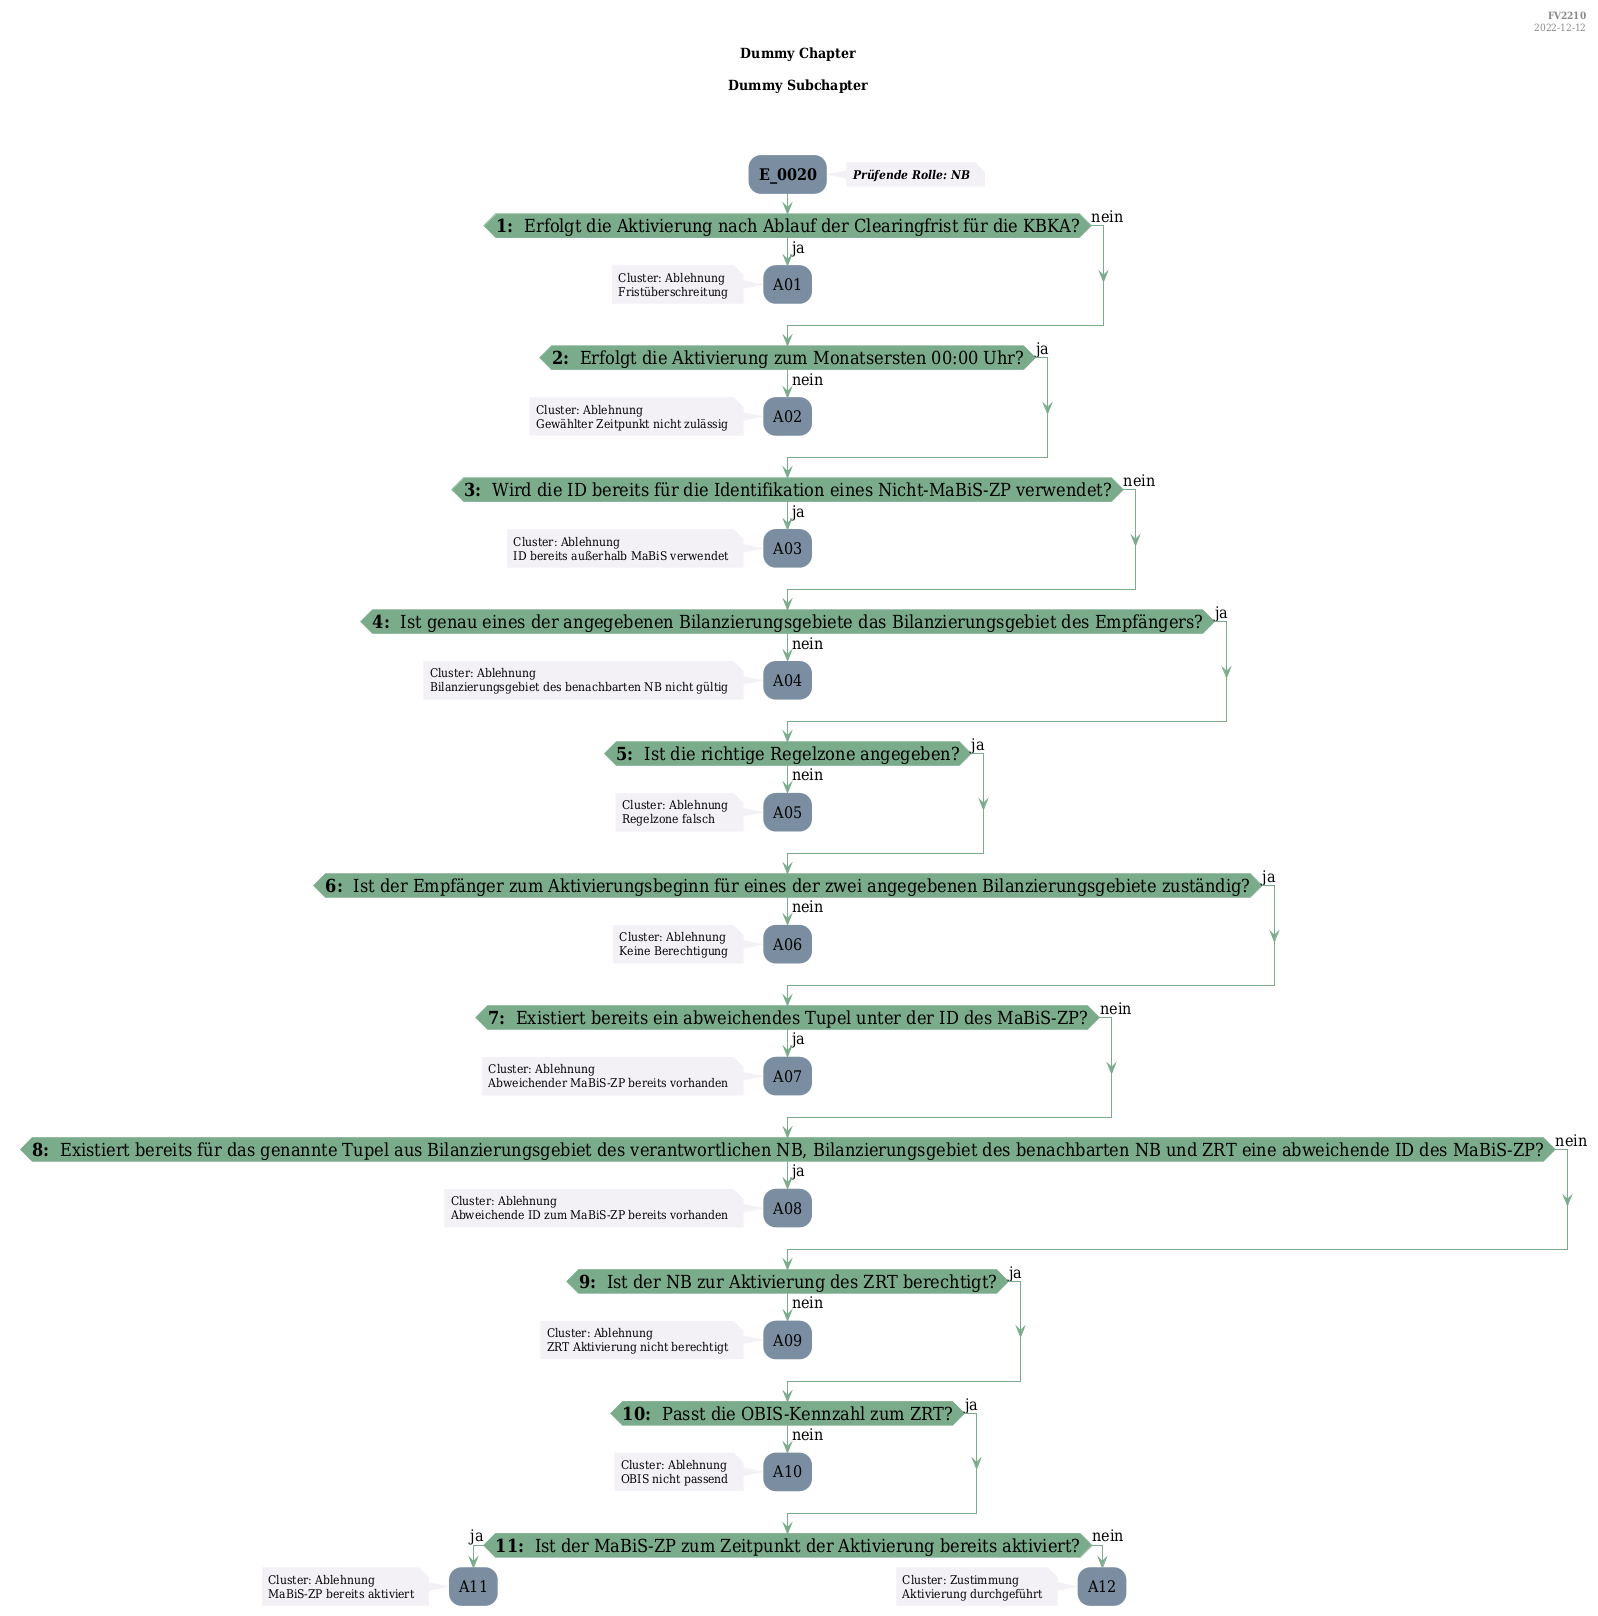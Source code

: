 @startuml
skinparam Shadowing false
skinparam NoteBorderColor #f3f1f6
skinparam NoteBackgroundColor #f3f1f6
skinparam NoteFontSize 12
skinparam ActivityBorderColor none
skinparam ActivityBackgroundColor #7a8da1
skinparam ActivityFontSize 16
skinparam ArrowColor #7aab8a
skinparam ArrowFontSize 16
skinparam ActivityDiamondBackgroundColor #7aab8a
skinparam ActivityDiamondBorderColor #7aab8a
skinparam ActivityDiamondFontSize 18
skinparam defaultFontName DejaVu Serif Condensed
skinparam ActivityEndColor #669580

header
<b>FV2210
2022-12-12
endheader

title
Dummy Chapter

Dummy Subchapter



end title
:<b>E_0020</b>;
note right
<b><i>Prüfende Rolle: NB
end note

if (<b>1: </b> Erfolgt die Aktivierung nach Ablauf der Clearingfrist für die KBKA?) then (ja)
    :A01;
    note left
        Cluster: Ablehnung
        Fristüberschreitung
    endnote
    kill;
else (nein)
endif
if (<b>2: </b> Erfolgt die Aktivierung zum Monatsersten 00:00 Uhr?) then (ja)
else (nein)
    :A02;
    note left
        Cluster: Ablehnung
        Gewählter Zeitpunkt nicht zulässig
    endnote
    kill;
endif
if (<b>3: </b> Wird die ID bereits für die Identifikation eines Nicht-MaBiS-ZP verwendet?) then (ja)
    :A03;
    note left
        Cluster: Ablehnung
        ID bereits außerhalb MaBiS verwendet
    endnote
    kill;
else (nein)
endif
if (<b>4: </b> Ist genau eines der angegebenen Bilanzierungsgebiete das Bilanzierungsgebiet des Empfängers?) then (ja)
else (nein)
    :A04;
    note left
        Cluster: Ablehnung
        Bilanzierungsgebiet des benachbarten NB nicht gültig
    endnote
    kill;
endif
if (<b>5: </b> Ist die richtige Regelzone angegeben?) then (ja)
else (nein)
    :A05;
    note left
        Cluster: Ablehnung
        Regelzone falsch
    endnote
    kill;
endif
if (<b>6: </b> Ist der Empfänger zum Aktivierungsbeginn für eines der zwei angegebenen Bilanzierungsgebiete zuständig?) then (ja)
else (nein)
    :A06;
    note left
        Cluster: Ablehnung
        Keine Berechtigung
    endnote
    kill;
endif
if (<b>7: </b> Existiert bereits ein abweichendes Tupel unter der ID des MaBiS-ZP?) then (ja)
    :A07;
    note left
        Cluster: Ablehnung
        Abweichender MaBiS-ZP bereits vorhanden
    endnote
    kill;
else (nein)
endif
if (<b>8: </b> Existiert bereits für das genannte Tupel aus Bilanzierungsgebiet des verantwortlichen NB, Bilanzierungsgebiet des benachbarten NB und ZRT eine abweichende ID des MaBiS-ZP?) then (ja)
    :A08;
    note left
        Cluster: Ablehnung
        Abweichende ID zum MaBiS-ZP bereits vorhanden
    endnote
    kill;
else (nein)
endif
if (<b>9: </b> Ist der NB zur Aktivierung des ZRT berechtigt?) then (ja)
else (nein)
    :A09;
    note left
        Cluster: Ablehnung
        ZRT Aktivierung nicht berechtigt
    endnote
    kill;
endif
if (<b>10: </b> Passt die OBIS-Kennzahl zum ZRT?) then (ja)
else (nein)
    :A10;
    note left
        Cluster: Ablehnung
        OBIS nicht passend
    endnote
    kill;
endif
if (<b>11: </b> Ist der MaBiS-ZP zum Zeitpunkt der Aktivierung bereits aktiviert?) then (ja)
    :A11;
    note left
        Cluster: Ablehnung
        MaBiS-ZP bereits aktiviert
    endnote
    kill;
else (nein)
    :A12;
    note left
        Cluster: Zustimmung
        Aktivierung durchgeführt
    endnote
    kill;
endif

@enduml
